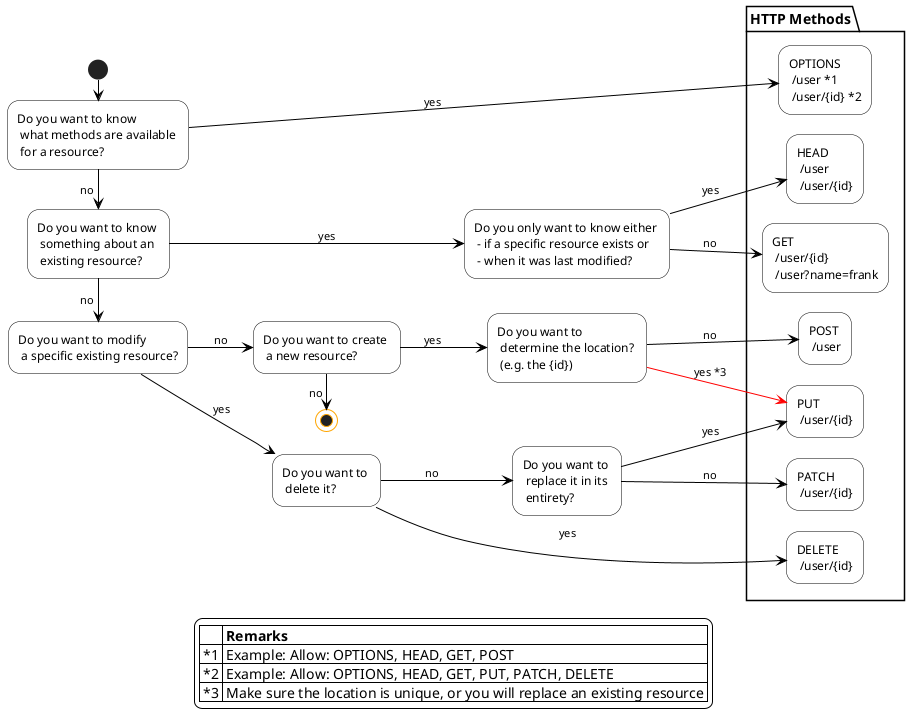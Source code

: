 @startuml

skinparam arrowColor black

skinparam activityBackgroundColor transparent
skinparam legendBackgroundColor transparent
skinparam activityBorderColor black
skinparam activityEndColor orange

left to right direction

(*) -> "Do you want to know \n what methods are available \n for a resource?" as Q1
Q1 -> [ no ] "Do you want to know \n something about an \n existing resource?" as Q2
Q2 --> [ yes ] "Do you only want to know either \n - if a specific resource exists or \n - when it was last modified?" as Q3
Q2 -> [ no ] "Do you want to modify \n a specific existing resource?" as Q4
Q4 --> [ yes ] "Do you want to \n delete it?" as Q5
Q5 --> [ no ] "Do you want to \n replace it in its \n entirety?" as Q6
Q4 -> [ no ] "Do you want to create \n a new resource?" as Q7
Q7 --> [ yes ] "Do you want to \n determine the location? \n (e.g. the {id})" as Q8

partition "HTTP Methods" {
    Q1 --> [ yes ] "OPTIONS \n /user *1 \n /user/{id} *2" as OPTIONS
    Q3 --> [ yes ] "HEAD \n /user \n /user/{id}" as HEAD
    Q3 --> [ no ] "GET \n /user/{id} \n /user?name=frank" as GET
    Q5 --> [ yes ] "DELETE \n /user/{id}" as DELETE
    Q6 --> [ yes ] "PUT \n /user/{id}" as PUT
    Q6 --> [ no ] "PATCH \n /user/{id}" as PATCH
    Q8 --> [ no ] "POST \n /user" as POST
    Q8 -[#red]-> [ yes *3 ] PUT
}

Q7 -> [ no ] (*)

legend
|= |= Remarks |
| *1 | Example: Allow: OPTIONS, HEAD, GET, POST |
| *2 | Example: Allow: OPTIONS, HEAD, GET, PUT, PATCH, DELETE |
| *3 | Make sure the location is unique, or you will replace an existing resource |
endlegend

@enduml